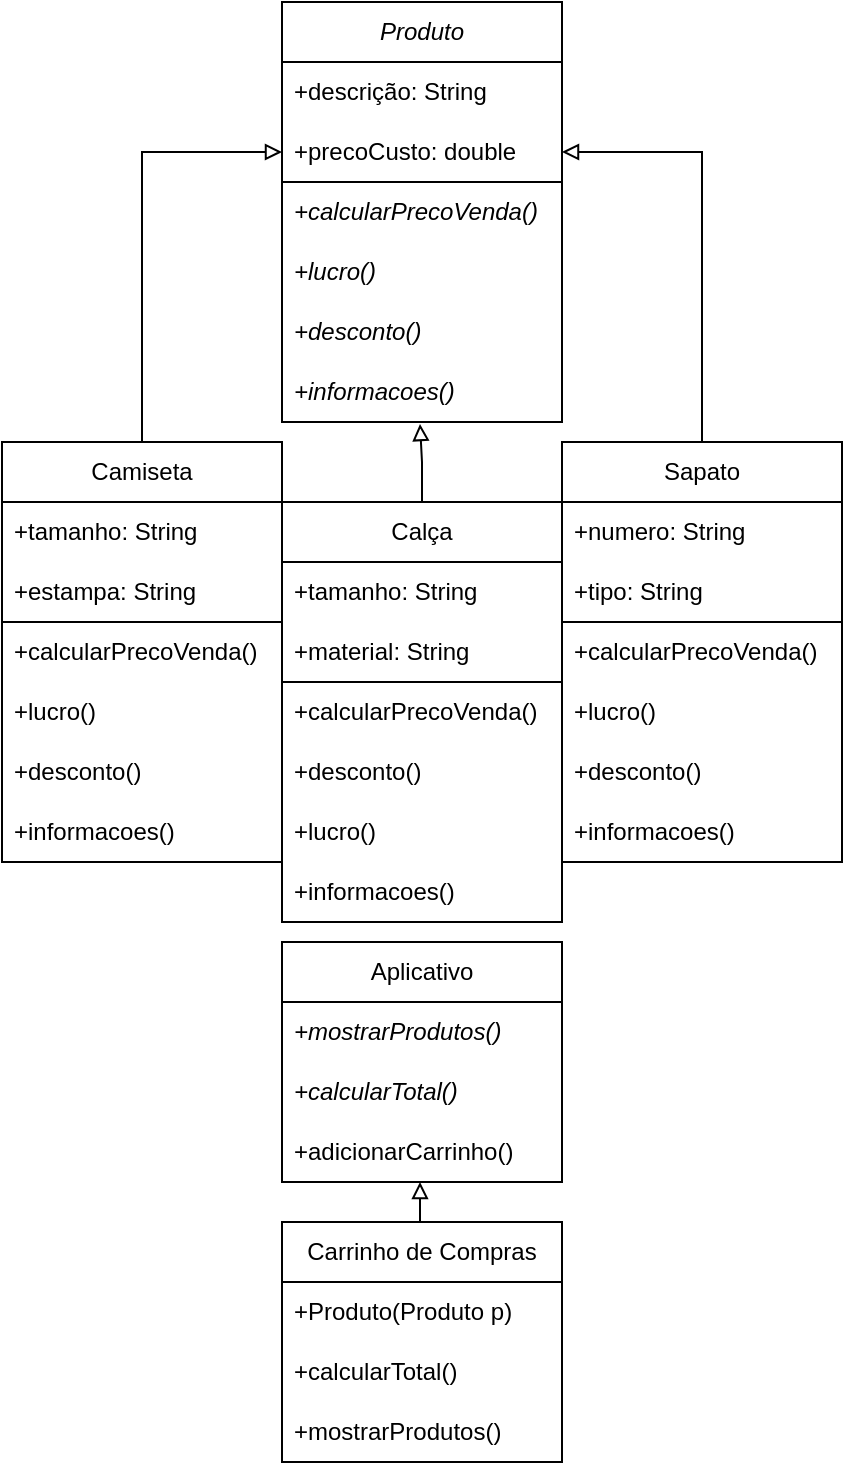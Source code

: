<mxfile version="27.2.0">
  <diagram name="Página-1" id="XgJTbg-4Ol6DQ1tQ8VoJ">
    <mxGraphModel grid="1" page="0" gridSize="10" guides="1" tooltips="1" connect="1" arrows="1" fold="1" pageScale="1" pageWidth="827" pageHeight="1169" math="0" shadow="0">
      <root>
        <mxCell id="0" />
        <mxCell id="1" parent="0" />
        <mxCell id="kAM0W6UHSGAVnOSeFkcY-2" value="Produto" style="swimlane;fontStyle=2;childLayout=stackLayout;horizontal=1;startSize=30;horizontalStack=0;resizeParent=1;resizeParentMax=0;resizeLast=0;collapsible=1;marginBottom=0;whiteSpace=wrap;html=1;" vertex="1" parent="1">
          <mxGeometry x="300" y="-80" width="140" height="210" as="geometry" />
        </mxCell>
        <mxCell id="kAM0W6UHSGAVnOSeFkcY-3" value="+descrição: String" style="text;strokeColor=none;fillColor=none;align=left;verticalAlign=middle;spacingLeft=4;spacingRight=4;overflow=hidden;points=[[0,0.5],[1,0.5]];portConstraint=eastwest;rotatable=0;whiteSpace=wrap;html=1;" vertex="1" parent="kAM0W6UHSGAVnOSeFkcY-2">
          <mxGeometry y="30" width="140" height="30" as="geometry" />
        </mxCell>
        <mxCell id="kAM0W6UHSGAVnOSeFkcY-4" value="+precoCusto: double" style="text;strokeColor=none;fillColor=none;align=left;verticalAlign=middle;spacingLeft=4;spacingRight=4;overflow=hidden;points=[[0,0.5],[1,0.5]];portConstraint=eastwest;rotatable=0;whiteSpace=wrap;html=1;" vertex="1" parent="kAM0W6UHSGAVnOSeFkcY-2">
          <mxGeometry y="60" width="140" height="30" as="geometry" />
        </mxCell>
        <mxCell id="5RmYtp958d-yYURP47fn-6" value="" style="endArrow=none;html=1;rounded=0;exitX=0;exitY=0;exitDx=0;exitDy=0;exitPerimeter=0;" edge="1" parent="kAM0W6UHSGAVnOSeFkcY-2" source="kAM0W6UHSGAVnOSeFkcY-5">
          <mxGeometry width="50" height="50" relative="1" as="geometry">
            <mxPoint x="90" y="140" as="sourcePoint" />
            <mxPoint x="140" y="90" as="targetPoint" />
          </mxGeometry>
        </mxCell>
        <mxCell id="kAM0W6UHSGAVnOSeFkcY-5" value="+calcularPrecoVenda()" style="text;strokeColor=none;fillColor=none;align=left;verticalAlign=middle;spacingLeft=4;spacingRight=4;overflow=hidden;points=[[0,0.5],[1,0.5]];portConstraint=eastwest;rotatable=0;whiteSpace=wrap;html=1;fontStyle=2" vertex="1" parent="kAM0W6UHSGAVnOSeFkcY-2">
          <mxGeometry y="90" width="140" height="30" as="geometry" />
        </mxCell>
        <mxCell id="5RmYtp958d-yYURP47fn-1" value="+lucro()" style="text;strokeColor=none;fillColor=none;align=left;verticalAlign=middle;spacingLeft=4;spacingRight=4;overflow=hidden;points=[[0,0.5],[1,0.5]];portConstraint=eastwest;rotatable=0;whiteSpace=wrap;html=1;fontStyle=2" vertex="1" parent="kAM0W6UHSGAVnOSeFkcY-2">
          <mxGeometry y="120" width="140" height="30" as="geometry" />
        </mxCell>
        <mxCell id="5RmYtp958d-yYURP47fn-2" value="+desconto()" style="text;strokeColor=none;fillColor=none;align=left;verticalAlign=middle;spacingLeft=4;spacingRight=4;overflow=hidden;points=[[0,0.5],[1,0.5]];portConstraint=eastwest;rotatable=0;whiteSpace=wrap;html=1;fontStyle=2" vertex="1" parent="kAM0W6UHSGAVnOSeFkcY-2">
          <mxGeometry y="150" width="140" height="30" as="geometry" />
        </mxCell>
        <mxCell id="5RmYtp958d-yYURP47fn-7" value="+informacoes()" style="text;strokeColor=none;fillColor=none;align=left;verticalAlign=middle;spacingLeft=4;spacingRight=4;overflow=hidden;points=[[0,0.5],[1,0.5]];portConstraint=eastwest;rotatable=0;whiteSpace=wrap;html=1;fontStyle=2" vertex="1" parent="kAM0W6UHSGAVnOSeFkcY-2">
          <mxGeometry y="180" width="140" height="30" as="geometry" />
        </mxCell>
        <mxCell id="kAM0W6UHSGAVnOSeFkcY-14" style="edgeStyle=orthogonalEdgeStyle;rounded=0;orthogonalLoop=1;jettySize=auto;html=1;exitX=0.5;exitY=0;exitDx=0;exitDy=0;entryX=0;entryY=0.5;entryDx=0;entryDy=0;endArrow=block;endFill=0;" edge="1" parent="1" source="kAM0W6UHSGAVnOSeFkcY-7" target="kAM0W6UHSGAVnOSeFkcY-4">
          <mxGeometry relative="1" as="geometry">
            <mxPoint x="230" y="90" as="targetPoint" />
          </mxGeometry>
        </mxCell>
        <mxCell id="kAM0W6UHSGAVnOSeFkcY-7" value="Camiseta" style="swimlane;fontStyle=0;childLayout=stackLayout;horizontal=1;startSize=30;horizontalStack=0;resizeParent=1;resizeParentMax=0;resizeLast=0;collapsible=1;marginBottom=0;whiteSpace=wrap;html=1;" vertex="1" parent="1">
          <mxGeometry x="160" y="140" width="140" height="210" as="geometry" />
        </mxCell>
        <mxCell id="kAM0W6UHSGAVnOSeFkcY-8" value="+tamanho: String" style="text;strokeColor=none;fillColor=none;align=left;verticalAlign=middle;spacingLeft=4;spacingRight=4;overflow=hidden;points=[[0,0.5],[1,0.5]];portConstraint=eastwest;rotatable=0;whiteSpace=wrap;html=1;" vertex="1" parent="kAM0W6UHSGAVnOSeFkcY-7">
          <mxGeometry y="30" width="140" height="30" as="geometry" />
        </mxCell>
        <mxCell id="kAM0W6UHSGAVnOSeFkcY-9" value="+estampa: String" style="text;strokeColor=none;fillColor=none;align=left;verticalAlign=middle;spacingLeft=4;spacingRight=4;overflow=hidden;points=[[0,0.5],[1,0.5]];portConstraint=eastwest;rotatable=0;whiteSpace=wrap;html=1;" vertex="1" parent="kAM0W6UHSGAVnOSeFkcY-7">
          <mxGeometry y="60" width="140" height="30" as="geometry" />
        </mxCell>
        <mxCell id="kAM0W6UHSGAVnOSeFkcY-10" value="+calcularPrecoVenda()" style="text;strokeColor=none;fillColor=none;align=left;verticalAlign=middle;spacingLeft=4;spacingRight=4;overflow=hidden;points=[[0,0.5],[1,0.5]];portConstraint=eastwest;rotatable=0;whiteSpace=wrap;html=1;fontStyle=0" vertex="1" parent="kAM0W6UHSGAVnOSeFkcY-7">
          <mxGeometry y="90" width="140" height="30" as="geometry" />
        </mxCell>
        <mxCell id="kAM0W6UHSGAVnOSeFkcY-12" value="" style="endArrow=none;html=1;rounded=0;" edge="1" parent="kAM0W6UHSGAVnOSeFkcY-7">
          <mxGeometry width="50" height="50" relative="1" as="geometry">
            <mxPoint y="90" as="sourcePoint" />
            <mxPoint x="140" y="90" as="targetPoint" />
          </mxGeometry>
        </mxCell>
        <mxCell id="kAM0W6UHSGAVnOSeFkcY-11" value="+lucro()" style="text;strokeColor=none;fillColor=none;align=left;verticalAlign=middle;spacingLeft=4;spacingRight=4;overflow=hidden;points=[[0,0.5],[1,0.5]];portConstraint=eastwest;rotatable=0;whiteSpace=wrap;html=1;fontStyle=0" vertex="1" parent="kAM0W6UHSGAVnOSeFkcY-7">
          <mxGeometry y="120" width="140" height="30" as="geometry" />
        </mxCell>
        <mxCell id="kAM0W6UHSGAVnOSeFkcY-13" value="+desconto()" style="text;strokeColor=none;fillColor=none;align=left;verticalAlign=middle;spacingLeft=4;spacingRight=4;overflow=hidden;points=[[0,0.5],[1,0.5]];portConstraint=eastwest;rotatable=0;whiteSpace=wrap;html=1;fontStyle=0" vertex="1" parent="kAM0W6UHSGAVnOSeFkcY-7">
          <mxGeometry y="150" width="140" height="30" as="geometry" />
        </mxCell>
        <mxCell id="5RmYtp958d-yYURP47fn-8" value="+informacoes()" style="text;strokeColor=none;fillColor=none;align=left;verticalAlign=middle;spacingLeft=4;spacingRight=4;overflow=hidden;points=[[0,0.5],[1,0.5]];portConstraint=eastwest;rotatable=0;whiteSpace=wrap;html=1;fontStyle=0" vertex="1" parent="kAM0W6UHSGAVnOSeFkcY-7">
          <mxGeometry y="180" width="140" height="30" as="geometry" />
        </mxCell>
        <mxCell id="kAM0W6UHSGAVnOSeFkcY-29" style="edgeStyle=orthogonalEdgeStyle;rounded=0;orthogonalLoop=1;jettySize=auto;html=1;exitX=0.5;exitY=0;exitDx=0;exitDy=0;entryX=1;entryY=0.5;entryDx=0;entryDy=0;endArrow=block;endFill=0;" edge="1" parent="1" source="kAM0W6UHSGAVnOSeFkcY-15" target="kAM0W6UHSGAVnOSeFkcY-4">
          <mxGeometry relative="1" as="geometry">
            <mxPoint x="510" y="80" as="targetPoint" />
          </mxGeometry>
        </mxCell>
        <mxCell id="kAM0W6UHSGAVnOSeFkcY-15" value="Sapato" style="swimlane;fontStyle=0;childLayout=stackLayout;horizontal=1;startSize=30;horizontalStack=0;resizeParent=1;resizeParentMax=0;resizeLast=0;collapsible=1;marginBottom=0;whiteSpace=wrap;html=1;" vertex="1" parent="1">
          <mxGeometry x="440" y="140" width="140" height="210" as="geometry" />
        </mxCell>
        <mxCell id="kAM0W6UHSGAVnOSeFkcY-16" value="+numero: String" style="text;strokeColor=none;fillColor=none;align=left;verticalAlign=middle;spacingLeft=4;spacingRight=4;overflow=hidden;points=[[0,0.5],[1,0.5]];portConstraint=eastwest;rotatable=0;whiteSpace=wrap;html=1;" vertex="1" parent="kAM0W6UHSGAVnOSeFkcY-15">
          <mxGeometry y="30" width="140" height="30" as="geometry" />
        </mxCell>
        <mxCell id="kAM0W6UHSGAVnOSeFkcY-17" value="+tipo: String" style="text;strokeColor=none;fillColor=none;align=left;verticalAlign=middle;spacingLeft=4;spacingRight=4;overflow=hidden;points=[[0,0.5],[1,0.5]];portConstraint=eastwest;rotatable=0;whiteSpace=wrap;html=1;" vertex="1" parent="kAM0W6UHSGAVnOSeFkcY-15">
          <mxGeometry y="60" width="140" height="30" as="geometry" />
        </mxCell>
        <mxCell id="kAM0W6UHSGAVnOSeFkcY-18" value="+calcularPrecoVenda()" style="text;strokeColor=none;fillColor=none;align=left;verticalAlign=middle;spacingLeft=4;spacingRight=4;overflow=hidden;points=[[0,0.5],[1,0.5]];portConstraint=eastwest;rotatable=0;whiteSpace=wrap;html=1;fontStyle=0" vertex="1" parent="kAM0W6UHSGAVnOSeFkcY-15">
          <mxGeometry y="90" width="140" height="30" as="geometry" />
        </mxCell>
        <mxCell id="kAM0W6UHSGAVnOSeFkcY-19" value="" style="endArrow=none;html=1;rounded=0;" edge="1" parent="kAM0W6UHSGAVnOSeFkcY-15">
          <mxGeometry width="50" height="50" relative="1" as="geometry">
            <mxPoint y="90" as="sourcePoint" />
            <mxPoint x="140" y="90" as="targetPoint" />
          </mxGeometry>
        </mxCell>
        <mxCell id="kAM0W6UHSGAVnOSeFkcY-20" value="+lucro()" style="text;strokeColor=none;fillColor=none;align=left;verticalAlign=middle;spacingLeft=4;spacingRight=4;overflow=hidden;points=[[0,0.5],[1,0.5]];portConstraint=eastwest;rotatable=0;whiteSpace=wrap;html=1;fontStyle=0" vertex="1" parent="kAM0W6UHSGAVnOSeFkcY-15">
          <mxGeometry y="120" width="140" height="30" as="geometry" />
        </mxCell>
        <mxCell id="kAM0W6UHSGAVnOSeFkcY-21" value="+desconto()" style="text;strokeColor=none;fillColor=none;align=left;verticalAlign=middle;spacingLeft=4;spacingRight=4;overflow=hidden;points=[[0,0.5],[1,0.5]];portConstraint=eastwest;rotatable=0;whiteSpace=wrap;html=1;fontStyle=0" vertex="1" parent="kAM0W6UHSGAVnOSeFkcY-15">
          <mxGeometry y="150" width="140" height="30" as="geometry" />
        </mxCell>
        <mxCell id="5RmYtp958d-yYURP47fn-10" value="+informacoes()" style="text;strokeColor=none;fillColor=none;align=left;verticalAlign=middle;spacingLeft=4;spacingRight=4;overflow=hidden;points=[[0,0.5],[1,0.5]];portConstraint=eastwest;rotatable=0;whiteSpace=wrap;html=1;fontStyle=0" vertex="1" parent="kAM0W6UHSGAVnOSeFkcY-15">
          <mxGeometry y="180" width="140" height="30" as="geometry" />
        </mxCell>
        <mxCell id="kAM0W6UHSGAVnOSeFkcY-30" style="edgeStyle=orthogonalEdgeStyle;rounded=0;orthogonalLoop=1;jettySize=auto;html=1;endArrow=block;endFill=0;" edge="1" parent="1" source="kAM0W6UHSGAVnOSeFkcY-22">
          <mxGeometry relative="1" as="geometry">
            <mxPoint x="369" y="131" as="targetPoint" />
          </mxGeometry>
        </mxCell>
        <mxCell id="kAM0W6UHSGAVnOSeFkcY-22" value="Calça" style="swimlane;fontStyle=0;childLayout=stackLayout;horizontal=1;startSize=30;horizontalStack=0;resizeParent=1;resizeParentMax=0;resizeLast=0;collapsible=1;marginBottom=0;whiteSpace=wrap;html=1;" vertex="1" parent="1">
          <mxGeometry x="300" y="170" width="140" height="210" as="geometry" />
        </mxCell>
        <mxCell id="kAM0W6UHSGAVnOSeFkcY-23" value="+tamanho: String" style="text;strokeColor=none;fillColor=none;align=left;verticalAlign=middle;spacingLeft=4;spacingRight=4;overflow=hidden;points=[[0,0.5],[1,0.5]];portConstraint=eastwest;rotatable=0;whiteSpace=wrap;html=1;" vertex="1" parent="kAM0W6UHSGAVnOSeFkcY-22">
          <mxGeometry y="30" width="140" height="30" as="geometry" />
        </mxCell>
        <mxCell id="kAM0W6UHSGAVnOSeFkcY-24" value="+material: String" style="text;strokeColor=none;fillColor=none;align=left;verticalAlign=middle;spacingLeft=4;spacingRight=4;overflow=hidden;points=[[0,0.5],[1,0.5]];portConstraint=eastwest;rotatable=0;whiteSpace=wrap;html=1;" vertex="1" parent="kAM0W6UHSGAVnOSeFkcY-22">
          <mxGeometry y="60" width="140" height="30" as="geometry" />
        </mxCell>
        <mxCell id="kAM0W6UHSGAVnOSeFkcY-25" value="+calcularPrecoVenda()" style="text;strokeColor=none;fillColor=none;align=left;verticalAlign=middle;spacingLeft=4;spacingRight=4;overflow=hidden;points=[[0,0.5],[1,0.5]];portConstraint=eastwest;rotatable=0;whiteSpace=wrap;html=1;fontStyle=0" vertex="1" parent="kAM0W6UHSGAVnOSeFkcY-22">
          <mxGeometry y="90" width="140" height="30" as="geometry" />
        </mxCell>
        <mxCell id="kAM0W6UHSGAVnOSeFkcY-26" value="" style="endArrow=none;html=1;rounded=0;" edge="1" parent="kAM0W6UHSGAVnOSeFkcY-22">
          <mxGeometry width="50" height="50" relative="1" as="geometry">
            <mxPoint y="90" as="sourcePoint" />
            <mxPoint x="140" y="90" as="targetPoint" />
          </mxGeometry>
        </mxCell>
        <mxCell id="kAM0W6UHSGAVnOSeFkcY-28" value="+desconto()" style="text;strokeColor=none;fillColor=none;align=left;verticalAlign=middle;spacingLeft=4;spacingRight=4;overflow=hidden;points=[[0,0.5],[1,0.5]];portConstraint=eastwest;rotatable=0;whiteSpace=wrap;html=1;fontStyle=0" vertex="1" parent="kAM0W6UHSGAVnOSeFkcY-22">
          <mxGeometry y="120" width="140" height="30" as="geometry" />
        </mxCell>
        <mxCell id="5RmYtp958d-yYURP47fn-4" value="+lucro()" style="text;strokeColor=none;fillColor=none;align=left;verticalAlign=middle;spacingLeft=4;spacingRight=4;overflow=hidden;points=[[0,0.5],[1,0.5]];portConstraint=eastwest;rotatable=0;whiteSpace=wrap;html=1;fontStyle=0" vertex="1" parent="kAM0W6UHSGAVnOSeFkcY-22">
          <mxGeometry y="150" width="140" height="30" as="geometry" />
        </mxCell>
        <mxCell id="5RmYtp958d-yYURP47fn-9" value="+informacoes()" style="text;strokeColor=none;fillColor=none;align=left;verticalAlign=middle;spacingLeft=4;spacingRight=4;overflow=hidden;points=[[0,0.5],[1,0.5]];portConstraint=eastwest;rotatable=0;whiteSpace=wrap;html=1;fontStyle=0" vertex="1" parent="kAM0W6UHSGAVnOSeFkcY-22">
          <mxGeometry y="180" width="140" height="30" as="geometry" />
        </mxCell>
        <mxCell id="kAM0W6UHSGAVnOSeFkcY-31" value="Carrinho de Compras" style="swimlane;fontStyle=0;childLayout=stackLayout;horizontal=1;startSize=30;horizontalStack=0;resizeParent=1;resizeParentMax=0;resizeLast=0;collapsible=1;marginBottom=0;whiteSpace=wrap;html=1;" vertex="1" parent="1">
          <mxGeometry x="300" y="530" width="140" height="120" as="geometry" />
        </mxCell>
        <mxCell id="kAM0W6UHSGAVnOSeFkcY-34" value="+Produto(Produto p)" style="text;strokeColor=none;fillColor=none;align=left;verticalAlign=middle;spacingLeft=4;spacingRight=4;overflow=hidden;points=[[0,0.5],[1,0.5]];portConstraint=eastwest;rotatable=0;whiteSpace=wrap;html=1;fontStyle=0" vertex="1" parent="kAM0W6UHSGAVnOSeFkcY-31">
          <mxGeometry y="30" width="140" height="30" as="geometry" />
        </mxCell>
        <mxCell id="kAM0W6UHSGAVnOSeFkcY-35" value="" style="endArrow=none;html=1;rounded=0;" edge="1" parent="kAM0W6UHSGAVnOSeFkcY-31" source="kAM0W6UHSGAVnOSeFkcY-38">
          <mxGeometry width="50" height="50" relative="1" as="geometry">
            <mxPoint y="90" as="sourcePoint" />
            <mxPoint x="140" y="90" as="targetPoint" />
          </mxGeometry>
        </mxCell>
        <mxCell id="kAM0W6UHSGAVnOSeFkcY-36" value="+calcularTotal()" style="text;strokeColor=none;fillColor=none;align=left;verticalAlign=middle;spacingLeft=4;spacingRight=4;overflow=hidden;points=[[0,0.5],[1,0.5]];portConstraint=eastwest;rotatable=0;whiteSpace=wrap;html=1;fontStyle=0" vertex="1" parent="kAM0W6UHSGAVnOSeFkcY-31">
          <mxGeometry y="60" width="140" height="30" as="geometry" />
        </mxCell>
        <mxCell id="kAM0W6UHSGAVnOSeFkcY-38" value="+mostrarProdutos()" style="text;strokeColor=none;fillColor=none;align=left;verticalAlign=middle;spacingLeft=4;spacingRight=4;overflow=hidden;points=[[0,0.5],[1,0.5]];portConstraint=eastwest;rotatable=0;whiteSpace=wrap;html=1;fontStyle=0" vertex="1" parent="kAM0W6UHSGAVnOSeFkcY-31">
          <mxGeometry y="90" width="140" height="30" as="geometry" />
        </mxCell>
        <mxCell id="kAM0W6UHSGAVnOSeFkcY-40" value="Aplicativo" style="swimlane;fontStyle=0;childLayout=stackLayout;horizontal=1;startSize=30;horizontalStack=0;resizeParent=1;resizeParentMax=0;resizeLast=0;collapsible=1;marginBottom=0;whiteSpace=wrap;html=1;" vertex="1" parent="1">
          <mxGeometry x="300" y="390" width="140" height="120" as="geometry" />
        </mxCell>
        <mxCell id="kAM0W6UHSGAVnOSeFkcY-41" value="+mostrarProdutos()" style="text;strokeColor=none;fillColor=none;align=left;verticalAlign=middle;spacingLeft=4;spacingRight=4;overflow=hidden;points=[[0,0.5],[1,0.5]];portConstraint=eastwest;rotatable=0;whiteSpace=wrap;html=1;fontStyle=2" vertex="1" parent="kAM0W6UHSGAVnOSeFkcY-40">
          <mxGeometry y="30" width="140" height="30" as="geometry" />
        </mxCell>
        <mxCell id="kAM0W6UHSGAVnOSeFkcY-42" value="" style="endArrow=none;html=1;rounded=0;" edge="1" parent="kAM0W6UHSGAVnOSeFkcY-40" source="kAM0W6UHSGAVnOSeFkcY-44">
          <mxGeometry width="50" height="50" relative="1" as="geometry">
            <mxPoint y="90" as="sourcePoint" />
            <mxPoint x="140" y="90" as="targetPoint" />
          </mxGeometry>
        </mxCell>
        <mxCell id="kAM0W6UHSGAVnOSeFkcY-43" value="+calcularTotal()" style="text;strokeColor=none;fillColor=none;align=left;verticalAlign=middle;spacingLeft=4;spacingRight=4;overflow=hidden;points=[[0,0.5],[1,0.5]];portConstraint=eastwest;rotatable=0;whiteSpace=wrap;html=1;fontStyle=2" vertex="1" parent="kAM0W6UHSGAVnOSeFkcY-40">
          <mxGeometry y="60" width="140" height="30" as="geometry" />
        </mxCell>
        <mxCell id="kAM0W6UHSGAVnOSeFkcY-44" value="+adicionarCarrinho()" style="text;strokeColor=none;fillColor=none;align=left;verticalAlign=middle;spacingLeft=4;spacingRight=4;overflow=hidden;points=[[0,0.5],[1,0.5]];portConstraint=eastwest;rotatable=0;whiteSpace=wrap;html=1;fontStyle=0" vertex="1" parent="kAM0W6UHSGAVnOSeFkcY-40">
          <mxGeometry y="90" width="140" height="30" as="geometry" />
        </mxCell>
        <mxCell id="kAM0W6UHSGAVnOSeFkcY-48" style="edgeStyle=orthogonalEdgeStyle;rounded=0;orthogonalLoop=1;jettySize=auto;html=1;exitX=0.5;exitY=0;exitDx=0;exitDy=0;endArrow=block;endFill=0;" edge="1" parent="1" source="kAM0W6UHSGAVnOSeFkcY-31">
          <mxGeometry relative="1" as="geometry">
            <mxPoint x="369" y="510" as="targetPoint" />
          </mxGeometry>
        </mxCell>
      </root>
    </mxGraphModel>
  </diagram>
</mxfile>
